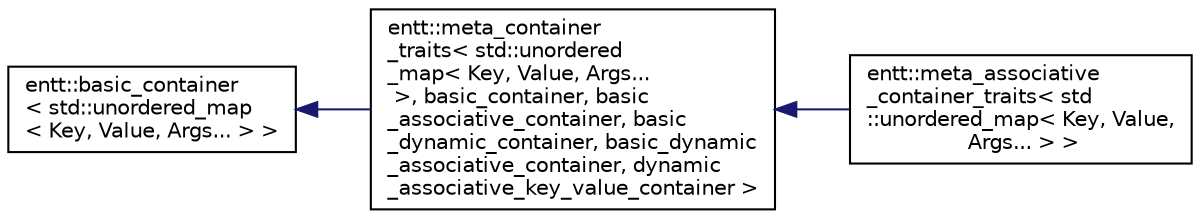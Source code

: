 digraph "Graphical Class Hierarchy"
{
 // LATEX_PDF_SIZE
  edge [fontname="Helvetica",fontsize="10",labelfontname="Helvetica",labelfontsize="10"];
  node [fontname="Helvetica",fontsize="10",shape=record];
  rankdir="LR";
  Node0 [label="entt::basic_container\l\< std::unordered_map\l\< Key, Value, Args... \> \>",height=0.2,width=0.4,color="black", fillcolor="white", style="filled",URL="$structentt_1_1basic__container.html",tooltip=" "];
  Node0 -> Node1 [dir="back",color="midnightblue",fontsize="10",style="solid",fontname="Helvetica"];
  Node1 [label="entt::meta_container\l_traits\< std::unordered\l_map\< Key, Value, Args...\l \>, basic_container, basic\l_associative_container, basic\l_dynamic_container, basic_dynamic\l_associative_container, dynamic\l_associative_key_value_container \>",height=0.2,width=0.4,color="black", fillcolor="white", style="filled",URL="$structentt_1_1meta__container__traits.html",tooltip=" "];
  Node1 -> Node2 [dir="back",color="midnightblue",fontsize="10",style="solid",fontname="Helvetica"];
  Node2 [label="entt::meta_associative\l_container_traits\< std\l::unordered_map\< Key, Value,\l Args... \> \>",height=0.2,width=0.4,color="black", fillcolor="white", style="filled",URL="$structentt_1_1meta__associative__container__traits_3_01std_1_1unordered__map_3_01Key_00_01Value_00_01Args_8_8_8_01_4_01_4.html",tooltip="Meta associative container traits for std::unordered_maps of any type."];
}
